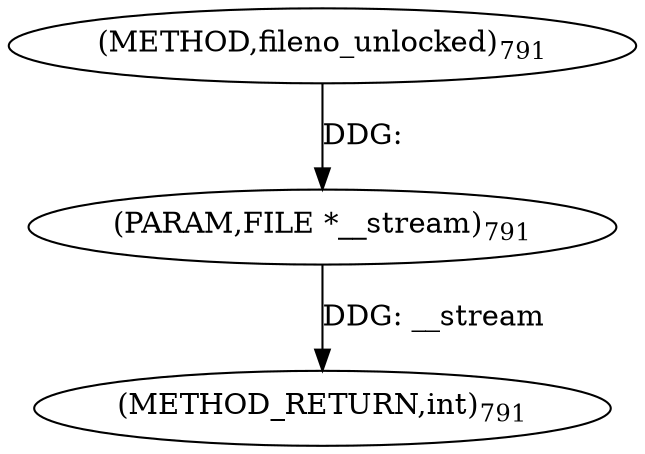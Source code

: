 digraph "fileno_unlocked" {  
"73916" [label = <(METHOD,fileno_unlocked)<SUB>791</SUB>> ]
"73918" [label = <(METHOD_RETURN,int)<SUB>791</SUB>> ]
"73917" [label = <(PARAM,FILE *__stream)<SUB>791</SUB>> ]
  "73917" -> "73918"  [ label = "DDG: __stream"] 
  "73916" -> "73917"  [ label = "DDG: "] 
}
